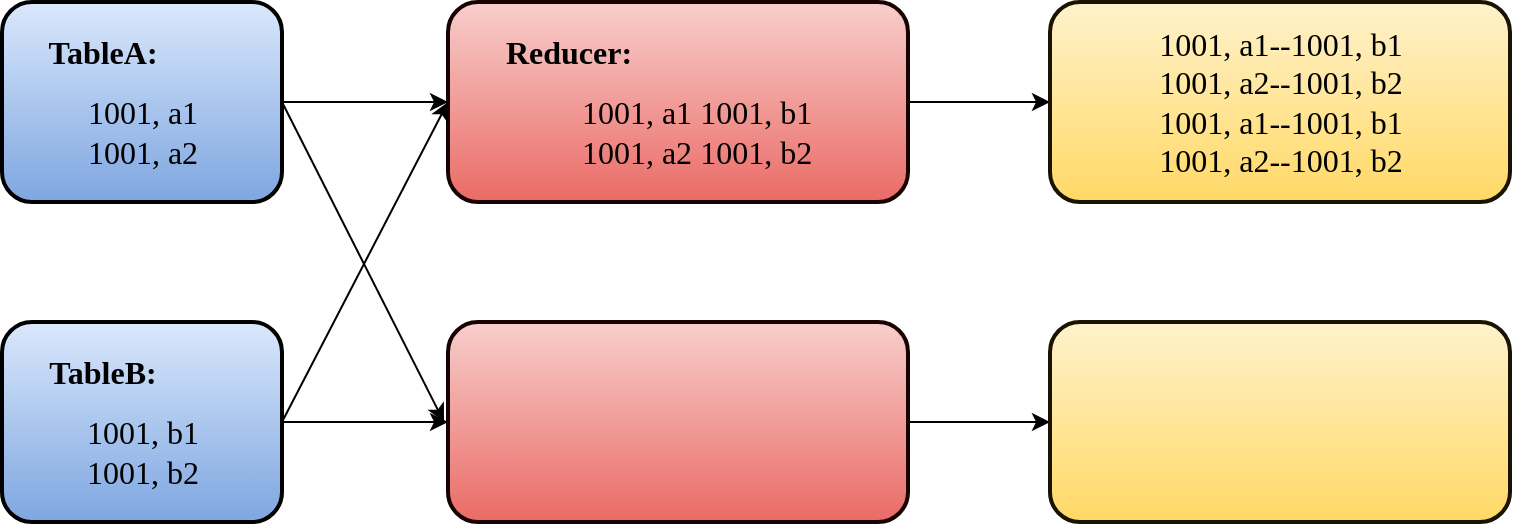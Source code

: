 <mxfile version="21.2.8" type="device">
  <diagram name="Page-1" id="XnzADeMt7MzlG9ctFfFO">
    <mxGraphModel dx="744" dy="698" grid="1" gridSize="10" guides="1" tooltips="1" connect="1" arrows="1" fold="1" page="1" pageScale="1" pageWidth="827" pageHeight="1169" math="0" shadow="0">
      <root>
        <mxCell id="0" />
        <mxCell id="1" parent="0" />
        <mxCell id="K91KwnzZ5OIdgcqQ_6Yv-14" style="edgeStyle=orthogonalEdgeStyle;rounded=0;orthogonalLoop=1;jettySize=auto;html=1;exitX=1;exitY=0.5;exitDx=0;exitDy=0;entryX=0;entryY=0.5;entryDx=0;entryDy=0;" edge="1" parent="1" source="K91KwnzZ5OIdgcqQ_6Yv-1" target="K91KwnzZ5OIdgcqQ_6Yv-9">
          <mxGeometry relative="1" as="geometry" />
        </mxCell>
        <mxCell id="K91KwnzZ5OIdgcqQ_6Yv-1" value="" style="rounded=1;whiteSpace=wrap;html=1;fillColor=#dae8fc;gradientColor=#7ea6e0;strokeColor=#000000;strokeWidth=2;" vertex="1" parent="1">
          <mxGeometry x="59" y="250" width="140" height="100" as="geometry" />
        </mxCell>
        <mxCell id="K91KwnzZ5OIdgcqQ_6Yv-2" value="&lt;b&gt;&lt;font style=&quot;font-size: 16px;&quot; face=&quot;Verdana&quot;&gt;TableA:&lt;/font&gt;&lt;/b&gt;" style="text;html=1;align=center;verticalAlign=middle;resizable=0;points=[];autosize=1;strokeColor=none;fillColor=none;" vertex="1" parent="1">
          <mxGeometry x="64" y="260" width="90" height="30" as="geometry" />
        </mxCell>
        <mxCell id="K91KwnzZ5OIdgcqQ_6Yv-3" value="&lt;font style=&quot;font-size: 16px;&quot; face=&quot;Verdana&quot;&gt;1001, a1&lt;br&gt;1001, a2&lt;/font&gt;" style="text;html=1;align=center;verticalAlign=middle;resizable=0;points=[];autosize=1;strokeColor=none;fillColor=none;" vertex="1" parent="1">
          <mxGeometry x="79" y="290" width="100" height="50" as="geometry" />
        </mxCell>
        <mxCell id="K91KwnzZ5OIdgcqQ_6Yv-17" style="edgeStyle=orthogonalEdgeStyle;rounded=0;orthogonalLoop=1;jettySize=auto;html=1;exitX=1;exitY=0.5;exitDx=0;exitDy=0;entryX=0;entryY=0.5;entryDx=0;entryDy=0;" edge="1" parent="1" source="K91KwnzZ5OIdgcqQ_6Yv-6" target="K91KwnzZ5OIdgcqQ_6Yv-16">
          <mxGeometry relative="1" as="geometry" />
        </mxCell>
        <mxCell id="K91KwnzZ5OIdgcqQ_6Yv-6" value="" style="rounded=1;whiteSpace=wrap;html=1;fillColor=#dae8fc;gradientColor=#7ea6e0;strokeColor=#000000;strokeWidth=2;" vertex="1" parent="1">
          <mxGeometry x="59" y="410" width="140" height="100" as="geometry" />
        </mxCell>
        <mxCell id="K91KwnzZ5OIdgcqQ_6Yv-7" value="&lt;b&gt;&lt;font style=&quot;font-size: 16px;&quot; face=&quot;Verdana&quot;&gt;TableB:&lt;/font&gt;&lt;/b&gt;" style="text;html=1;align=center;verticalAlign=middle;resizable=0;points=[];autosize=1;strokeColor=none;fillColor=none;" vertex="1" parent="1">
          <mxGeometry x="64" y="420" width="90" height="30" as="geometry" />
        </mxCell>
        <mxCell id="K91KwnzZ5OIdgcqQ_6Yv-8" value="&lt;font style=&quot;font-size: 16px;&quot; face=&quot;Verdana&quot;&gt;1001, b1&lt;br&gt;1001, b2&lt;/font&gt;" style="text;html=1;align=center;verticalAlign=middle;resizable=0;points=[];autosize=1;strokeColor=none;fillColor=none;" vertex="1" parent="1">
          <mxGeometry x="79" y="450" width="100" height="50" as="geometry" />
        </mxCell>
        <mxCell id="K91KwnzZ5OIdgcqQ_6Yv-22" style="edgeStyle=orthogonalEdgeStyle;rounded=0;orthogonalLoop=1;jettySize=auto;html=1;exitX=1;exitY=0.5;exitDx=0;exitDy=0;entryX=0;entryY=0.5;entryDx=0;entryDy=0;" edge="1" parent="1" source="K91KwnzZ5OIdgcqQ_6Yv-9" target="K91KwnzZ5OIdgcqQ_6Yv-12">
          <mxGeometry relative="1" as="geometry" />
        </mxCell>
        <mxCell id="K91KwnzZ5OIdgcqQ_6Yv-9" value="" style="rounded=1;whiteSpace=wrap;html=1;fillColor=#f8cecc;gradientColor=#ea6b66;strokeColor=#180201;strokeWidth=2;" vertex="1" parent="1">
          <mxGeometry x="282" y="250" width="230" height="100" as="geometry" />
        </mxCell>
        <mxCell id="K91KwnzZ5OIdgcqQ_6Yv-10" value="&lt;b&gt;&lt;font style=&quot;font-size: 16px;&quot; face=&quot;Verdana&quot;&gt;Reducer:&lt;/font&gt;&lt;/b&gt;" style="text;html=1;align=center;verticalAlign=middle;resizable=0;points=[];autosize=1;strokeColor=none;fillColor=none;" vertex="1" parent="1">
          <mxGeometry x="292" y="260" width="100" height="30" as="geometry" />
        </mxCell>
        <mxCell id="K91KwnzZ5OIdgcqQ_6Yv-11" value="&lt;font style=&quot;font-size: 16px;&quot; face=&quot;Verdana&quot;&gt;1001, a1&lt;span style=&quot;white-space: pre;&quot;&gt;	&lt;/span&gt;1001, b1&lt;br&gt;1001, a2&lt;span style=&quot;white-space: pre;&quot;&gt;	&lt;/span&gt;1001, b2&lt;/font&gt;" style="text;html=1;align=center;verticalAlign=middle;resizable=0;points=[];autosize=1;strokeColor=none;fillColor=none;" vertex="1" parent="1">
          <mxGeometry x="311" y="290" width="190" height="50" as="geometry" />
        </mxCell>
        <mxCell id="K91KwnzZ5OIdgcqQ_6Yv-12" value="" style="rounded=1;whiteSpace=wrap;html=1;fillColor=#fff2cc;gradientColor=#ffd966;strokeColor=#191301;strokeWidth=2;" vertex="1" parent="1">
          <mxGeometry x="583" y="250" width="230" height="100" as="geometry" />
        </mxCell>
        <mxCell id="K91KwnzZ5OIdgcqQ_6Yv-13" value="&lt;font style=&quot;font-size: 16px;&quot; face=&quot;Verdana&quot;&gt;&lt;font style=&quot;font-size: 16px;&quot;&gt;1001, a1--1001, b1&lt;br&gt;1001, a2--1001, b2&lt;br&gt;&lt;/font&gt;1001, a1--&lt;span style=&quot;&quot;&gt;1001, b1&lt;/span&gt;&lt;br style=&quot;border-color: var(--border-color);&quot;&gt;&lt;span style=&quot;&quot;&gt;1001, a2--&lt;/span&gt;&lt;span style=&quot;&quot;&gt;1001, b2&lt;/span&gt;&lt;/font&gt;&lt;font style=&quot;font-size: 16px;&quot; face=&quot;Verdana&quot;&gt;&lt;br&gt;&lt;/font&gt;" style="text;html=1;align=center;verticalAlign=middle;resizable=0;points=[];autosize=1;strokeColor=none;fillColor=none;" vertex="1" parent="1">
          <mxGeometry x="608" y="255" width="180" height="90" as="geometry" />
        </mxCell>
        <mxCell id="K91KwnzZ5OIdgcqQ_6Yv-21" style="edgeStyle=orthogonalEdgeStyle;rounded=0;orthogonalLoop=1;jettySize=auto;html=1;exitX=1;exitY=0.5;exitDx=0;exitDy=0;entryX=0;entryY=0.5;entryDx=0;entryDy=0;" edge="1" parent="1" source="K91KwnzZ5OIdgcqQ_6Yv-16" target="K91KwnzZ5OIdgcqQ_6Yv-20">
          <mxGeometry relative="1" as="geometry" />
        </mxCell>
        <mxCell id="K91KwnzZ5OIdgcqQ_6Yv-16" value="" style="rounded=1;whiteSpace=wrap;html=1;fillColor=#f8cecc;gradientColor=#ea6b66;strokeColor=#180201;strokeWidth=2;" vertex="1" parent="1">
          <mxGeometry x="282" y="410" width="230" height="100" as="geometry" />
        </mxCell>
        <mxCell id="K91KwnzZ5OIdgcqQ_6Yv-18" value="" style="endArrow=classic;html=1;rounded=0;exitX=1;exitY=0.5;exitDx=0;exitDy=0;entryX=0;entryY=0.5;entryDx=0;entryDy=0;" edge="1" parent="1" source="K91KwnzZ5OIdgcqQ_6Yv-6" target="K91KwnzZ5OIdgcqQ_6Yv-9">
          <mxGeometry width="50" height="50" relative="1" as="geometry">
            <mxPoint x="300" y="350" as="sourcePoint" />
            <mxPoint x="350" y="300" as="targetPoint" />
          </mxGeometry>
        </mxCell>
        <mxCell id="K91KwnzZ5OIdgcqQ_6Yv-19" value="" style="endArrow=classic;html=1;rounded=0;exitX=1;exitY=0.5;exitDx=0;exitDy=0;" edge="1" parent="1" source="K91KwnzZ5OIdgcqQ_6Yv-1">
          <mxGeometry width="50" height="50" relative="1" as="geometry">
            <mxPoint x="300" y="350" as="sourcePoint" />
            <mxPoint x="280" y="460" as="targetPoint" />
          </mxGeometry>
        </mxCell>
        <mxCell id="K91KwnzZ5OIdgcqQ_6Yv-20" value="" style="rounded=1;whiteSpace=wrap;html=1;fillColor=#fff2cc;gradientColor=#ffd966;strokeColor=#191301;strokeWidth=2;" vertex="1" parent="1">
          <mxGeometry x="583" y="410" width="230" height="100" as="geometry" />
        </mxCell>
      </root>
    </mxGraphModel>
  </diagram>
</mxfile>
